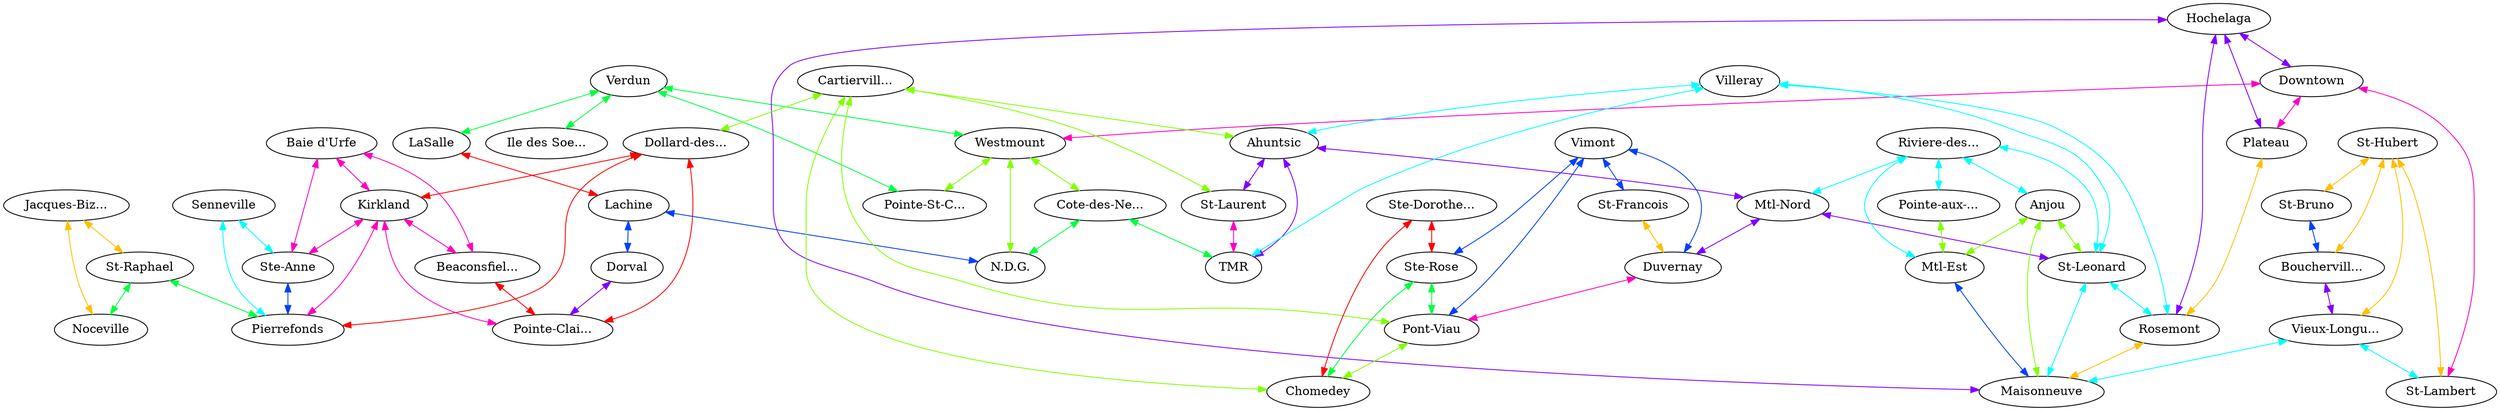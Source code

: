 graph x {
"Jacques-Bizard" [pos="1.40277777777778,-2.06944444444444",label="Jacques-Biz..."]
"Noceville" [pos="2,-1.65277777777778",label="Noceville"]
"St-Raphael" [pos="2.11111111111111,-2",label="St-Raphael"]
"Senneville" [pos="0.166666666666667,-2.5",label="Senneville"]
"Ste-Anne" [pos="0.347222222222222,-2.79166666666667",label="Ste-Anne"]
"Baie d'Urfe" [pos="0.666666666666667,-2.91666666666667",label="Baie d'Urfe"]
"Beaconsfield" [pos="1.125,-3.02777777777778",label="Beaconsfiel..."]
"Pierrefonds" [pos="0.972222222222222,-2.34722222222222",label="Pierrefonds"]
"Dollard-des-Ormeaux" [pos="2.75,-2.47222222222222",label="Dollard-des..."]
"Kirkland" [pos="1.75,-2.91666666666667",label="Kirkland"]
"Pointe-Claire" [pos="2.25,-3.27777777777778",label="Pointe-Clai..."]
"Dorval" [pos="2.63888888888889,-3.63888888888889",label="Dorval"]
"Lachine" [pos="3.75,-4.54166666666667",label="Lachine"]
"N.D.G." [pos="4.27777777777778,-4.52777777777778",label="N.D.G."]
"LaSalle" [pos="4.04166666666667,-4.93055555555556",label="LaSalle"]
"Cote-des-Neiges" [pos="4.63888888888889,-3.83333333333333",label="Cote-des-Ne..."]
"Verdun" [pos="4.76388888888889,-5.04166666666667",label="Verdun"]
"Ile des Soeurs" [pos="5.16666666666667,-5.16666666666667",label="Ile des Soe..."]
"Westmount" [pos="4.875,-4.31944444444444",label="Westmount"]
"Downtown" [pos="5.75,-4.13888888888889",label="Downtown"]
"Hochelaga" [pos="6.40277777777778,-3.55555555555556",label="Hochelaga"]
"Plateau" [pos="5.58333333333333,-3.93055555555556",label="Plateau"]
"Rosemont" [pos="5.94444444444444,-3.5",label="Rosemont"]
"Cartierville" [pos="4.36111111111111,-2.69444444444444",label="Cartiervill..."]
"St-Laurent" [pos="4.02777777777778,-3.08333333333333",label="St-Laurent"]
"TMR" [pos="4.79166666666667,-3.43055555555556",label="TMR"]
"Ahuntsic" [pos="5.05555555555556,-2.77777777777778",label="Ahuntsic"]
"Villeray" [pos="5.09722222222222,-3.33333333333333",label="Villeray"]
"Mtl-Nord" [pos="6.01388888888889,-2.16666666666667",label="Mtl-Nord"]
"Ste-Dorothee" [pos="2.86111111111111,-1.86111111111111",label="Ste-Dorothe..."]
"Ste-Rose" [pos="3.83333333333333,-1.33333333333333",label="Ste-Rose"]
"Chomedey" [pos="3.75,-2.20833333333333",label="Chomedey"]
"Pont-Viau" [pos="4.66666666666667,-2.02777777777778",label="Pont-Viau"]
"Vimont" [pos="5.25,-1.08333333333333",label="Vimont"]
"Duvernay" [pos="5.51388888888889,-1.80555555555556",label="Duvernay"]
"St-Francois" [pos="6.625,-1.47222222222222",label="St-Francois"]
"Riviere-des-Prairies" [pos="6.43055555555556,-2.125",label="Riviere-des..."]
"Pointe-aux-Trembles" [pos="7.80555555555556,-2.30555555555556",label="Pointe-aux-..."]
"St-Leonard" [pos="6.05555555555556,-2.83333333333333",label="St-Leonard"]
"Anjou" [pos="6.63888888888889,-2.70833333333333",label="Anjou"]
"Mtl-Est" [pos="7.25,-2.66666666666667",label="Mtl-Est"]
"Maisonneuve" [pos="6.77777777777778,-3.375",label="Maisonneuve"]
"Pointe-St-Charles" [pos="5.25,-4.76388888888889",label="Pointe-St-C..."]
"St-Lambert" [pos="6.125,-4.95833333333333",label="St-Lambert"]
"Vieux-Longueuil" [pos="6.88888888888889,-4.58333333333333",label="Vieux-Longu..."]
"Boucherville" [pos="8.15277777777778,-4.04166666666667",label="Bouchervill..."]
"St-Hubert" [pos="7.18055555555556,-5.13888888888889",label="St-Hubert"]
"St-Bruno" [pos="8.40277777777778,-5.375",label="St-Bruno"]
"St-Hubert" -- "St-Lambert" [dir="both",color="0.125,1,1"]
"St-Hubert" -- "St-Bruno" [dir="both",color="0.125,1,1"]
"St-Hubert" -- "Boucherville" [dir="both",color="0.125,1,1"]
"St-Hubert" -- "Vieux-Longueuil" [dir="both",color="0.125,1,1"]
"Cartierville" -- "Pont-Viau" [dir="both",color="0.25,1,1"]
"Cartierville" -- "Ahuntsic" [dir="both",color="0.25,1,1"]
"Cartierville" -- "Dollard-des-Ormeaux" [dir="both",color="0.25,1,1"]
"Cartierville" -- "Chomedey" [dir="both",color="0.25,1,1"]
"Cartierville" -- "St-Laurent" [dir="both",color="0.25,1,1"]
"Verdun" -- "LaSalle" [dir="both",color="0.375,1,1"]
"Verdun" -- "Pointe-St-Charles" [dir="both",color="0.375,1,1"]
"Verdun" -- "Ile des Soeurs" [dir="both",color="0.375,1,1"]
"Verdun" -- "Westmount" [dir="both",color="0.375,1,1"]
"Riviere-des-Prairies" -- "Pointe-aux-Trembles" [dir="both",color="0.5,1,1"]
"Riviere-des-Prairies" -- "Anjou" [dir="both",color="0.5,1,1"]
"Riviere-des-Prairies" -- "Mtl-Nord" [dir="both",color="0.5,1,1"]
"Riviere-des-Prairies" -- "Mtl-Est" [dir="both",color="0.5,1,1"]
"Riviere-des-Prairies" -- "St-Leonard" [dir="both",color="0.5,1,1"]
"Vimont" -- "Duvernay" [dir="both",color="0.625,1,1"]
"Vimont" -- "Pont-Viau" [dir="both",color="0.625,1,1"]
"Vimont" -- "St-Francois" [dir="both",color="0.625,1,1"]
"Vimont" -- "Ste-Rose" [dir="both",color="0.625,1,1"]
"Hochelaga" -- "Maisonneuve" [dir="both",color="0.75,1,1"]
"Hochelaga" -- "Rosemont" [dir="both",color="0.75,1,1"]
"Hochelaga" -- "Downtown" [dir="both",color="0.75,1,1"]
"Hochelaga" -- "Plateau" [dir="both",color="0.75,1,1"]
"Baie d'Urfe" -- "Beaconsfield" [dir="both",color="0.875,1,1"]
"Baie d'Urfe" -- "Kirkland" [dir="both",color="0.875,1,1"]
"Baie d'Urfe" -- "Ste-Anne" [dir="both",color="0.875,1,1"]
"LaSalle" -- "Lachine" [dir="both",color="1,1,1"]
"Jacques-Bizard" -- "Noceville" [dir="both",color="0.125,1,1"]
"Jacques-Bizard" -- "St-Raphael" [dir="both",color="0.125,1,1"]
"Anjou" -- "Maisonneuve" [dir="both",color="0.25,1,1"]
"Anjou" -- "Mtl-Est" [dir="both",color="0.25,1,1"]
"Anjou" -- "St-Leonard" [dir="both",color="0.25,1,1"]
"St-Raphael" -- "Pierrefonds" [dir="both",color="0.375,1,1"]
"St-Raphael" -- "Noceville" [dir="both",color="0.375,1,1"]
"Villeray" -- "Rosemont" [dir="both",color="0.5,1,1"]
"Villeray" -- "TMR" [dir="both",color="0.5,1,1"]
"Villeray" -- "Ahuntsic" [dir="both",color="0.5,1,1"]
"Villeray" -- "St-Leonard" [dir="both",color="0.5,1,1"]
"Lachine" -- "N.D.G." [dir="both",color="0.625,1,1"]
"Lachine" -- "Dorval" [dir="both",color="0.625,1,1"]
"Ahuntsic" -- "TMR" [dir="both",color="0.75,1,1"]
"Ahuntsic" -- "Mtl-Nord" [dir="both",color="0.75,1,1"]
"Ahuntsic" -- "St-Laurent" [dir="both",color="0.75,1,1"]
"Downtown" -- "St-Lambert" [dir="both",color="0.875,1,1"]
"Downtown" -- "Westmount" [dir="both",color="0.875,1,1"]
"Downtown" -- "Plateau" [dir="both",color="0.875,1,1"]
"Dollard-des-Ormeaux" -- "Pierrefonds" [dir="both",color="1,1,1"]
"Dollard-des-Ormeaux" -- "Pointe-Claire" [dir="both",color="1,1,1"]
"Dollard-des-Ormeaux" -- "Kirkland" [dir="both",color="1,1,1"]
"Plateau" -- "Rosemont" [dir="both",color="0.125,1,1"]
"Pointe-aux-Trembles" -- "Mtl-Est" [dir="both",color="0.25,1,1"]
"Senneville" -- "Pierrefonds" [dir="both",color="0.5,1,1"]
"Senneville" -- "Ste-Anne" [dir="both",color="0.5,1,1"]
"St-Bruno" -- "Boucherville" [dir="both",color="0.625,1,1"]
"Mtl-Nord" -- "Duvernay" [dir="both",color="0.75,1,1"]
"Mtl-Nord" -- "St-Leonard" [dir="both",color="0.75,1,1"]
"Kirkland" -- "Pierrefonds" [dir="both",color="0.875,1,1"]
"Kirkland" -- "Beaconsfield" [dir="both",color="0.875,1,1"]
"Kirkland" -- "Pointe-Claire" [dir="both",color="0.875,1,1"]
"Kirkland" -- "Ste-Anne" [dir="both",color="0.875,1,1"]
"Ste-Dorothee" -- "Ste-Rose" [dir="both",color="1,1,1"]
"Ste-Dorothee" -- "Chomedey" [dir="both",color="1,1,1"]
"St-Francois" -- "Duvernay" [dir="both",color="0.125,1,1"]
"Westmount" -- "Pointe-St-Charles" [dir="both",color="0.25,1,1"]
"Westmount" -- "N.D.G." [dir="both",color="0.25,1,1"]
"Westmount" -- "Cote-des-Neiges" [dir="both",color="0.25,1,1"]
"Cote-des-Neiges" -- "TMR" [dir="both",color="0.375,1,1"]
"Cote-des-Neiges" -- "N.D.G." [dir="both",color="0.375,1,1"]
"St-Leonard" -- "Maisonneuve" [dir="both",color="0.5,1,1"]
"St-Leonard" -- "Rosemont" [dir="both",color="0.5,1,1"]
"Ste-Anne" -- "Pierrefonds" [dir="both",color="0.625,1,1"]
"Boucherville" -- "Vieux-Longueuil" [dir="both",color="0.75,1,1"]
"St-Laurent" -- "TMR" [dir="both",color="0.875,1,1"]
"Beaconsfield" -- "Pointe-Claire" [dir="both",color="1,1,1"]
"Ste-Rose" -- "Pont-Viau" [dir="both",color="0.375,1,1"]
"Ste-Rose" -- "Chomedey" [dir="both",color="0.375,1,1"]
"Mtl-Est" -- "Maisonneuve" [dir="both",color="0.625,1,1"]
"Dorval" -- "Pointe-Claire" [dir="both",color="0.75,1,1"]
"Duvernay" -- "Pont-Viau" [dir="both",color="0.875,1,1"]
"Rosemont" -- "Maisonneuve" [dir="both",color="0.125,1,1"]
"Pont-Viau" -- "Chomedey" [dir="both",color="0.25,1,1"]
"Vieux-Longueuil" -- "St-Lambert" [dir="both",color="0.5,1,1"]
"Vieux-Longueuil" -- "Maisonneuve" [dir="both",color="0.5,1,1"]
}
